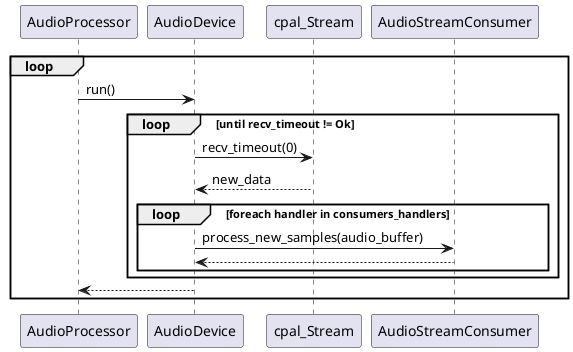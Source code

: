 @startuml "run of processing"

loop
    AudioProcessor -> AudioDevice : run()

    loop until recv_timeout != Ok
        AudioDevice -> cpal_Stream: recv_timeout(0)
        AudioDevice <-- cpal_Stream : new_data

        loop foreach handler in consumers_handlers
            AudioDevice -> AudioStreamConsumer : process_new_samples(audio_buffer)
            AudioDevice <-- AudioStreamConsumer
        end

    end

    AudioProcessor <-- AudioDevice
end

@enduml
